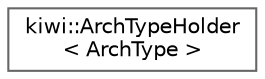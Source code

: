 digraph "Graphical Class Hierarchy"
{
 // LATEX_PDF_SIZE
  bgcolor="transparent";
  edge [fontname=Helvetica,fontsize=10,labelfontname=Helvetica,labelfontsize=10];
  node [fontname=Helvetica,fontsize=10,shape=box,height=0.2,width=0.4];
  rankdir="LR";
  Node0 [id="Node000000",label="kiwi::ArchTypeHolder\l\< ArchType \>",height=0.2,width=0.4,color="grey40", fillcolor="white", style="filled",URL="$structkiwi_1_1ArchTypeHolder.html",tooltip=" "];
}
